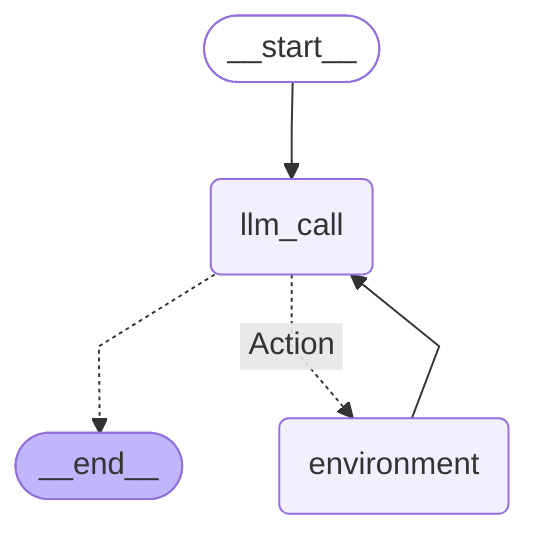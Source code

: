 ---
config:
  flowchart:
    curve: linear
---
graph TD;
	__start__([<p>__start__</p>]):::first
	llm_call(llm_call)
	environment(environment)
	__end__([<p>__end__</p>]):::last
	__start__ --> llm_call;
	environment --> llm_call;
	llm_call -.-> __end__;
	llm_call -. &nbsp;Action&nbsp; .-> environment;
	classDef default fill:#f2f0ff,line-height:1.2
	classDef first fill-opacity:0
	classDef last fill:#bfb6fc